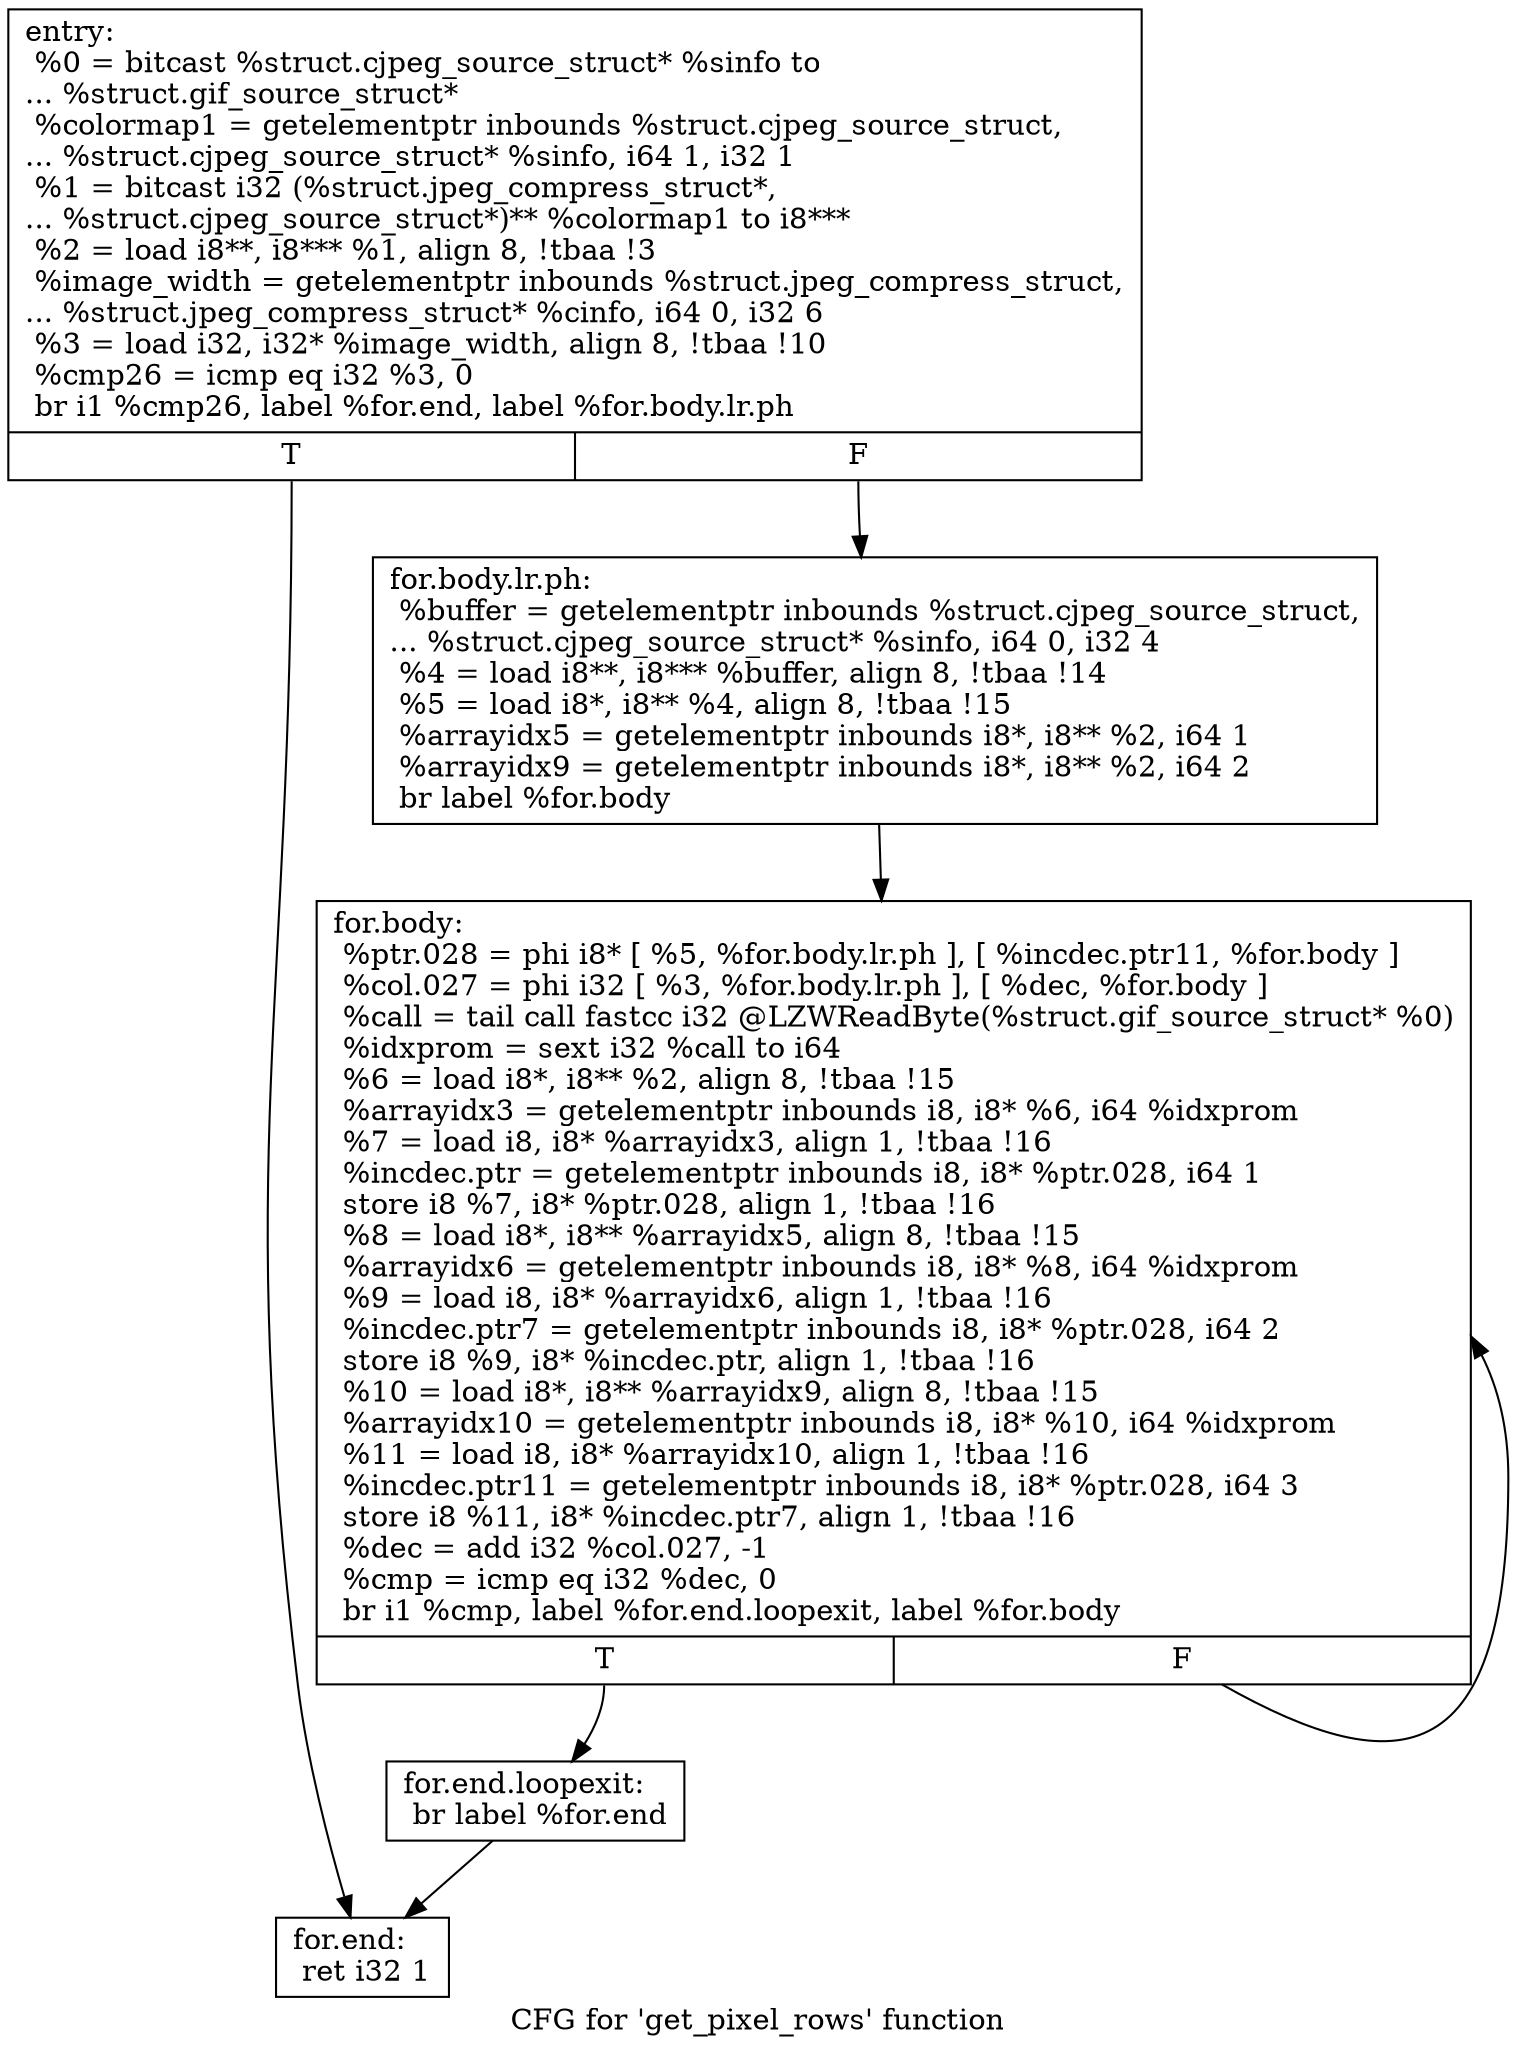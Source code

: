digraph "CFG for 'get_pixel_rows' function" {
	label="CFG for 'get_pixel_rows' function";

	Node0x69ff290 [shape=record,label="{entry:\l  %0 = bitcast %struct.cjpeg_source_struct* %sinfo to\l... %struct.gif_source_struct*\l  %colormap1 = getelementptr inbounds %struct.cjpeg_source_struct,\l... %struct.cjpeg_source_struct* %sinfo, i64 1, i32 1\l  %1 = bitcast i32 (%struct.jpeg_compress_struct*,\l... %struct.cjpeg_source_struct*)** %colormap1 to i8***\l  %2 = load i8**, i8*** %1, align 8, !tbaa !3\l  %image_width = getelementptr inbounds %struct.jpeg_compress_struct,\l... %struct.jpeg_compress_struct* %cinfo, i64 0, i32 6\l  %3 = load i32, i32* %image_width, align 8, !tbaa !10\l  %cmp26 = icmp eq i32 %3, 0\l  br i1 %cmp26, label %for.end, label %for.body.lr.ph\l|{<s0>T|<s1>F}}"];
	Node0x69ff290:s0 -> Node0x69ffc50;
	Node0x69ff290:s1 -> Node0x69ffd00;
	Node0x69ffd00 [shape=record,label="{for.body.lr.ph:                                   \l  %buffer = getelementptr inbounds %struct.cjpeg_source_struct,\l... %struct.cjpeg_source_struct* %sinfo, i64 0, i32 4\l  %4 = load i8**, i8*** %buffer, align 8, !tbaa !14\l  %5 = load i8*, i8** %4, align 8, !tbaa !15\l  %arrayidx5 = getelementptr inbounds i8*, i8** %2, i64 1\l  %arrayidx9 = getelementptr inbounds i8*, i8** %2, i64 2\l  br label %for.body\l}"];
	Node0x69ffd00 -> Node0x6a00740;
	Node0x6a00740 [shape=record,label="{for.body:                                         \l  %ptr.028 = phi i8* [ %5, %for.body.lr.ph ], [ %incdec.ptr11, %for.body ]\l  %col.027 = phi i32 [ %3, %for.body.lr.ph ], [ %dec, %for.body ]\l  %call = tail call fastcc i32 @LZWReadByte(%struct.gif_source_struct* %0)\l  %idxprom = sext i32 %call to i64\l  %6 = load i8*, i8** %2, align 8, !tbaa !15\l  %arrayidx3 = getelementptr inbounds i8, i8* %6, i64 %idxprom\l  %7 = load i8, i8* %arrayidx3, align 1, !tbaa !16\l  %incdec.ptr = getelementptr inbounds i8, i8* %ptr.028, i64 1\l  store i8 %7, i8* %ptr.028, align 1, !tbaa !16\l  %8 = load i8*, i8** %arrayidx5, align 8, !tbaa !15\l  %arrayidx6 = getelementptr inbounds i8, i8* %8, i64 %idxprom\l  %9 = load i8, i8* %arrayidx6, align 1, !tbaa !16\l  %incdec.ptr7 = getelementptr inbounds i8, i8* %ptr.028, i64 2\l  store i8 %9, i8* %incdec.ptr, align 1, !tbaa !16\l  %10 = load i8*, i8** %arrayidx9, align 8, !tbaa !15\l  %arrayidx10 = getelementptr inbounds i8, i8* %10, i64 %idxprom\l  %11 = load i8, i8* %arrayidx10, align 1, !tbaa !16\l  %incdec.ptr11 = getelementptr inbounds i8, i8* %ptr.028, i64 3\l  store i8 %11, i8* %incdec.ptr7, align 1, !tbaa !16\l  %dec = add i32 %col.027, -1\l  %cmp = icmp eq i32 %dec, 0\l  br i1 %cmp, label %for.end.loopexit, label %for.body\l|{<s0>T|<s1>F}}"];
	Node0x6a00740:s0 -> Node0x6a00540;
	Node0x6a00740:s1 -> Node0x6a00740;
	Node0x6a00540 [shape=record,label="{for.end.loopexit:                                 \l  br label %for.end\l}"];
	Node0x6a00540 -> Node0x69ffc50;
	Node0x69ffc50 [shape=record,label="{for.end:                                          \l  ret i32 1\l}"];
}
